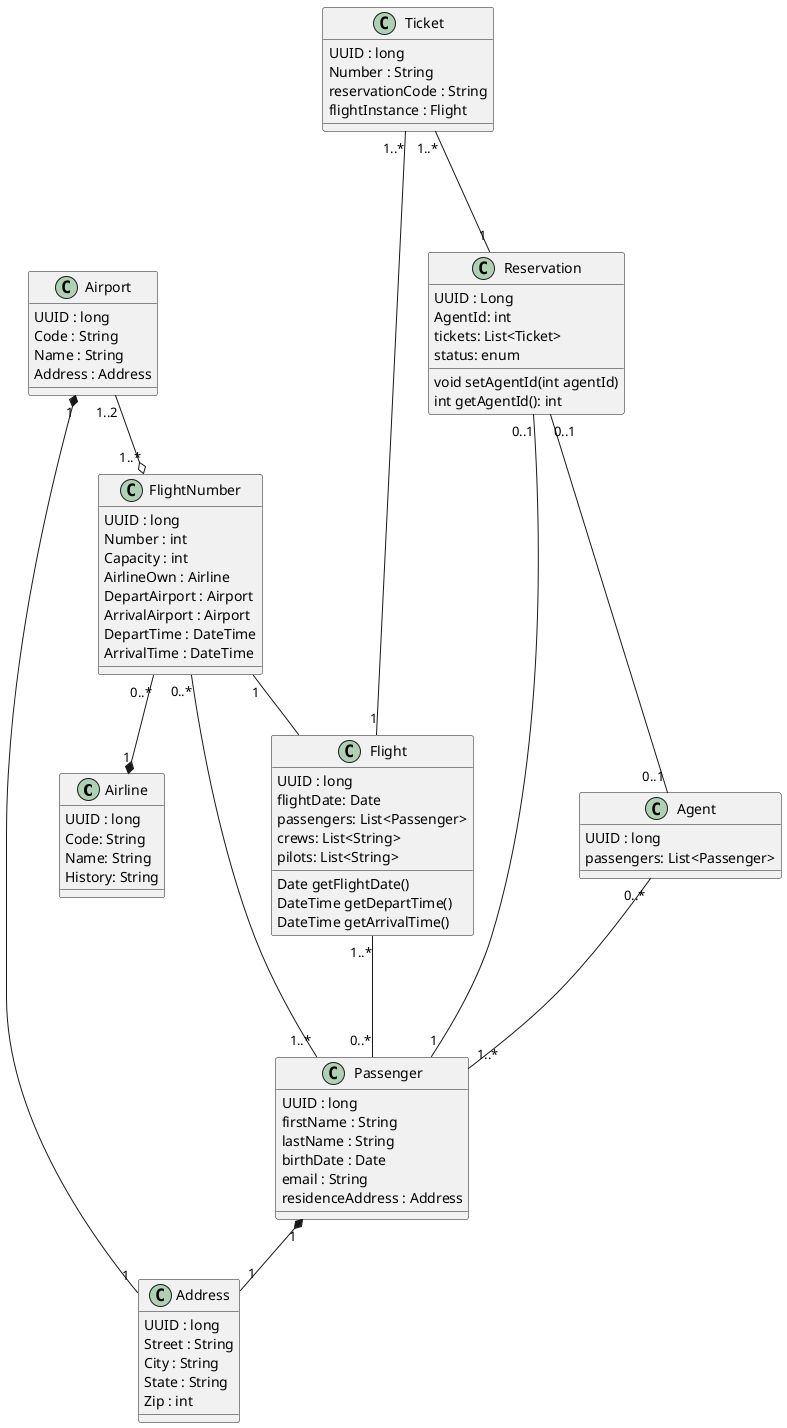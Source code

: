 @startuml

Class Airline {
    UUID : long 
    Code: String 
    Name: String
    History: String 
}

Class Airport{
    UUID : long
    Code : String
    Name : String
    Address : Address
}

Class Address{
    UUID : long
    Street : String
    City : String
    State : String
    Zip : int 
}

Class FlightNumber{
    UUID : long
    Number : int
    Capacity : int
    AirlineOwn : Airline
    DepartAirport : Airport
    ArrivalAirport : Airport
    DepartTime : DateTime
    ArrivalTime : DateTime
}

Class Flight{
    UUID : long
    flightDate: Date
    passengers: List<Passenger>
    crews: List<String>
    pilots: List<String>
    Date getFlightDate()
    DateTime getDepartTime()
    DateTime getArrivalTime()
}

'  It has an id, date, list of passengers, list of crew (flight staff), list of pilots (usually there are at least two or more)

Class Passenger {
    UUID : long
    firstName : String
    lastName : String 
    birthDate : Date
    email : String
    residenceAddress : Address
}

Class Reservation {
    UUID : Long
    AgentId: int
    void setAgentId(int agentId)
    int getAgentId(): int
    tickets: List<Ticket>
    status: enum
}

Class Agent {
    UUID : long
    passengers: List<Passenger>
}

Class Ticket {
    UUID : long
    Number : String 
    reservationCode : String
    flightInstance : Flight
}

Airport "1" *-- "1" Address
FlightNumber "0..*" --* "1" Airline
FlightNumber "1"-- Flight
Passenger "1" *-- "1" Address

Reservation "0..1" --- "1" Passenger
FlightNumber "0..*" --- "1..*" Passenger
Ticket "1..*" --- "1" Reservation

Ticket "1..*" --- "1" Flight

Agent "0..*" --- "1..*" Passenger
Reservation "0..1" --- "0..1" Agent

Flight "1..*" --- "0..*" Passenger

Airport "1..2" --o "1..*" FlightNumber

@enduml